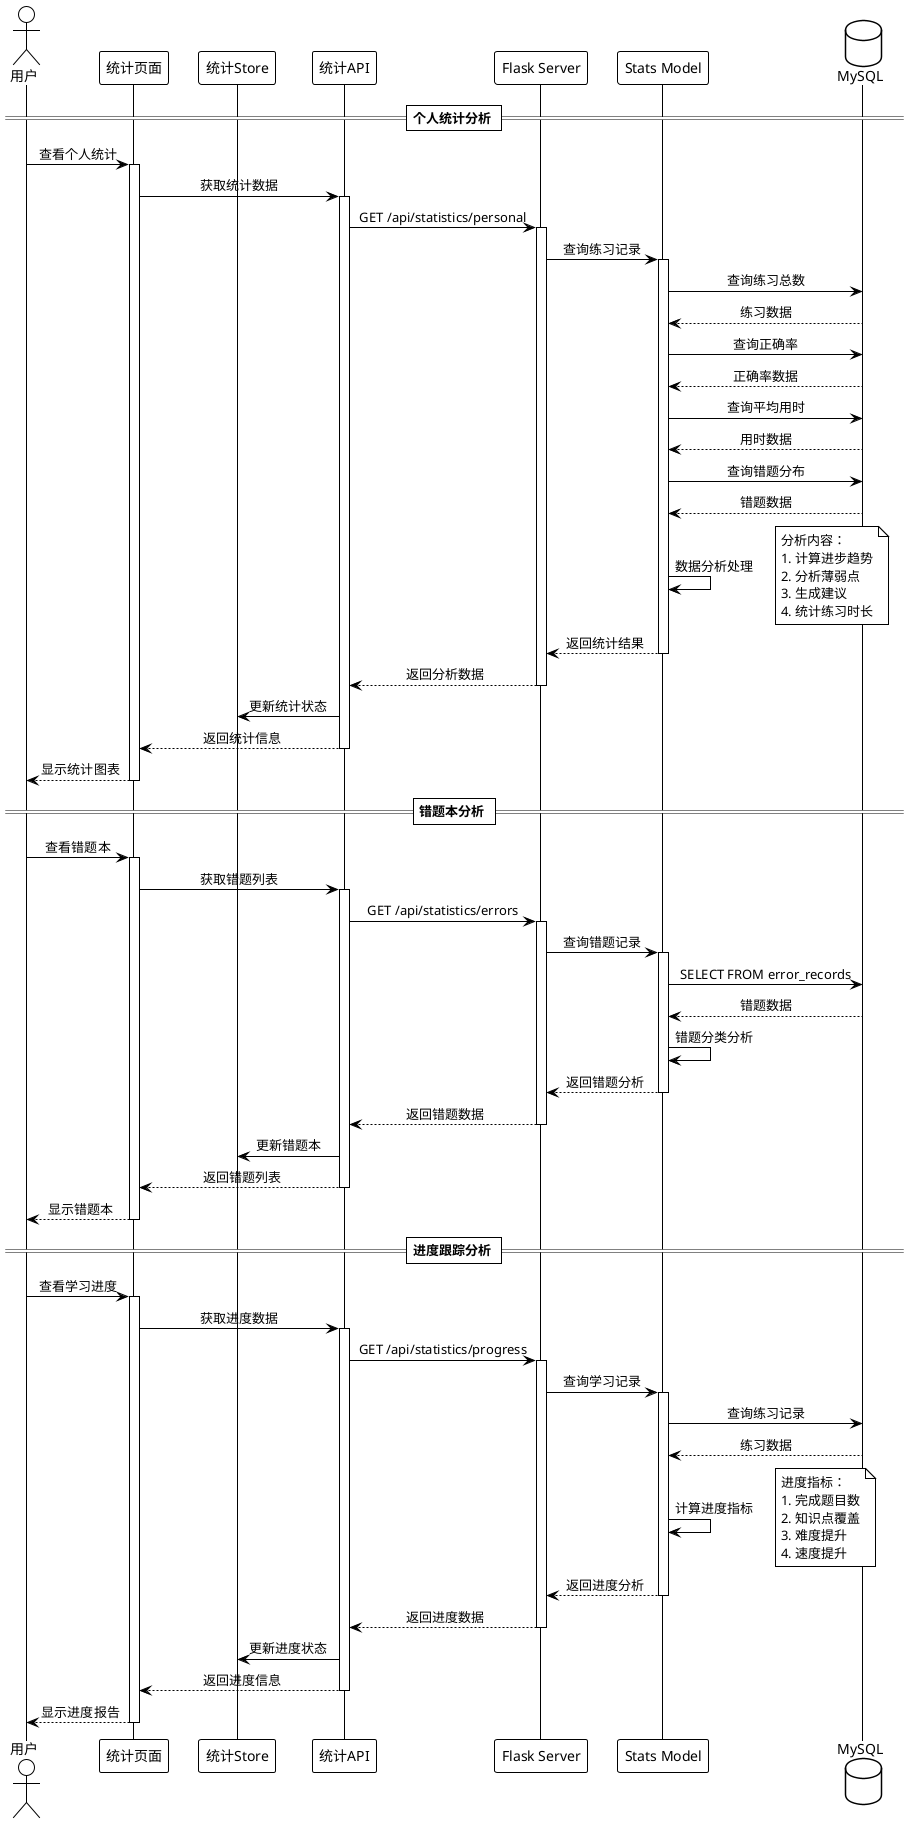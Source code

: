 @startuml 统计分析流程

!theme plain
skinparam backgroundColor white
skinparam sequenceMessageAlign center

actor "用户" as user
participant "统计页面" as stats_page
participant "统计Store" as stats_store
participant "统计API" as stats_api
participant "Flask Server" as server
participant "Stats Model" as stats_model
database "MySQL" as db

== 个人统计分析 ==
user -> stats_page: 查看个人统计
activate stats_page
stats_page -> stats_api: 获取统计数据
activate stats_api
stats_api -> server: GET /api/statistics/personal
activate server
server -> stats_model: 查询练习记录
activate stats_model

stats_model -> db: 查询练习总数
db --> stats_model: 练习数据
stats_model -> db: 查询正确率
db --> stats_model: 正确率数据
stats_model -> db: 查询平均用时
db --> stats_model: 用时数据
stats_model -> db: 查询错题分布
db --> stats_model: 错题数据

stats_model -> stats_model: 数据分析处理
note right
    分析内容：
    1. 计算进步趋势
    2. 分析薄弱点
    3. 生成建议
    4. 统计练习时长
end note

stats_model --> server: 返回统计结果
deactivate stats_model
server --> stats_api: 返回分析数据
deactivate server
stats_api -> stats_store: 更新统计状态
stats_api --> stats_page: 返回统计信息
deactivate stats_api
stats_page --> user: 显示统计图表
deactivate stats_page

== 错题本分析 ==
user -> stats_page: 查看错题本
activate stats_page
stats_page -> stats_api: 获取错题列表
activate stats_api
stats_api -> server: GET /api/statistics/errors
activate server
server -> stats_model: 查询错题记录
activate stats_model
stats_model -> db: SELECT FROM error_records
db --> stats_model: 错题数据
stats_model -> stats_model: 错题分类分析
stats_model --> server: 返回错题分析
deactivate stats_model
server --> stats_api: 返回错题数据
deactivate server
stats_api -> stats_store: 更新错题本
stats_api --> stats_page: 返回错题列表
deactivate stats_api
stats_page --> user: 显示错题本
deactivate stats_page

== 进度跟踪分析 ==
user -> stats_page: 查看学习进度
activate stats_page
stats_page -> stats_api: 获取进度数据
activate stats_api
stats_api -> server: GET /api/statistics/progress
activate server
server -> stats_model: 查询学习记录
activate stats_model
stats_model -> db: 查询练习记录
db --> stats_model: 练习数据
stats_model -> stats_model: 计算进度指标
note right
    进度指标：
    1. 完成题目数
    2. 知识点覆盖
    3. 难度提升
    4. 速度提升
end note
stats_model --> server: 返回进度分析
deactivate stats_model
server --> stats_api: 返回进度数据
deactivate server
stats_api -> stats_store: 更新进度状态
stats_api --> stats_page: 返回进度信息
deactivate stats_api
stats_page --> user: 显示进度报告
deactivate stats_page

@enduml 